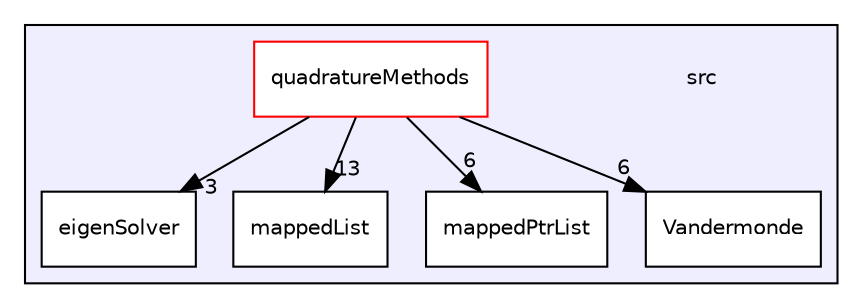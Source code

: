 digraph "src" {
  bgcolor=transparent;
  compound=true
  node [ fontsize="10", fontname="Helvetica"];
  edge [ labelfontsize="10", labelfontname="Helvetica"];
  subgraph clusterdir_68267d1309a1af8e8297ef4c3efbcdba {
    graph [ bgcolor="#eeeeff", pencolor="black", label="" URL="dir_68267d1309a1af8e8297ef4c3efbcdba.html"];
    dir_68267d1309a1af8e8297ef4c3efbcdba [shape=plaintext label="src"];
    dir_9c0e92409a33848bf66dccc8c0cdc400 [shape=box label="eigenSolver" color="black" fillcolor="white" style="filled" URL="dir_9c0e92409a33848bf66dccc8c0cdc400.html"];
    dir_987bd2a8a4b3ec7be1bd9f4b3cda3f9a [shape=box label="mappedList" color="black" fillcolor="white" style="filled" URL="dir_987bd2a8a4b3ec7be1bd9f4b3cda3f9a.html"];
    dir_b32b5f83daaa5a3afa205645027e300d [shape=box label="mappedPtrList" color="black" fillcolor="white" style="filled" URL="dir_b32b5f83daaa5a3afa205645027e300d.html"];
    dir_259a5a6e928303d9988273e835fb5828 [shape=box label="quadratureMethods" color="red" fillcolor="white" style="filled" URL="dir_259a5a6e928303d9988273e835fb5828.html"];
    dir_31c4affba36cde1c26e847807faab78f [shape=box label="Vandermonde" color="black" fillcolor="white" style="filled" URL="dir_31c4affba36cde1c26e847807faab78f.html"];
  }
  dir_259a5a6e928303d9988273e835fb5828->dir_b32b5f83daaa5a3afa205645027e300d [headlabel="6", labeldistance=1.5 headhref="dir_000001_000227.html"];
  dir_259a5a6e928303d9988273e835fb5828->dir_31c4affba36cde1c26e847807faab78f [headlabel="6", labeldistance=1.5 headhref="dir_000001_000376.html"];
  dir_259a5a6e928303d9988273e835fb5828->dir_987bd2a8a4b3ec7be1bd9f4b3cda3f9a [headlabel="13", labeldistance=1.5 headhref="dir_000001_000226.html"];
  dir_259a5a6e928303d9988273e835fb5828->dir_9c0e92409a33848bf66dccc8c0cdc400 [headlabel="3", labeldistance=1.5 headhref="dir_000001_000130.html"];
}
